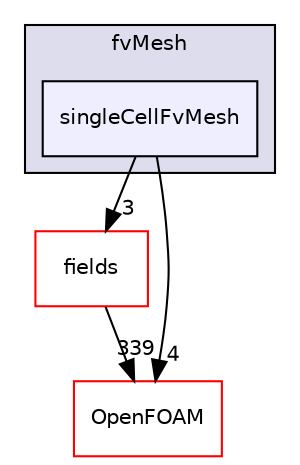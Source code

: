digraph "src/finiteVolume/fvMesh/singleCellFvMesh" {
  bgcolor=transparent;
  compound=true
  node [ fontsize="10", fontname="Helvetica"];
  edge [ labelfontsize="10", labelfontname="Helvetica"];
  subgraph clusterdir_c382fa095c9c33d8673c0dd60aaef275 {
    graph [ bgcolor="#ddddee", pencolor="black", label="fvMesh" fontname="Helvetica", fontsize="10", URL="dir_c382fa095c9c33d8673c0dd60aaef275.html"]
  dir_3ea1cee8f78db0948979819c6635ea76 [shape=box, label="singleCellFvMesh", style="filled", fillcolor="#eeeeff", pencolor="black", URL="dir_3ea1cee8f78db0948979819c6635ea76.html"];
  }
  dir_25ab4a83a983f7bb7a38b7f63bb141b7 [shape=box label="fields" color="red" URL="dir_25ab4a83a983f7bb7a38b7f63bb141b7.html"];
  dir_c5473ff19b20e6ec4dfe5c310b3778a8 [shape=box label="OpenFOAM" color="red" URL="dir_c5473ff19b20e6ec4dfe5c310b3778a8.html"];
  dir_25ab4a83a983f7bb7a38b7f63bb141b7->dir_c5473ff19b20e6ec4dfe5c310b3778a8 [headlabel="339", labeldistance=1.5 headhref="dir_000906_001929.html"];
  dir_3ea1cee8f78db0948979819c6635ea76->dir_25ab4a83a983f7bb7a38b7f63bb141b7 [headlabel="3", labeldistance=1.5 headhref="dir_001131_000906.html"];
  dir_3ea1cee8f78db0948979819c6635ea76->dir_c5473ff19b20e6ec4dfe5c310b3778a8 [headlabel="4", labeldistance=1.5 headhref="dir_001131_001929.html"];
}
